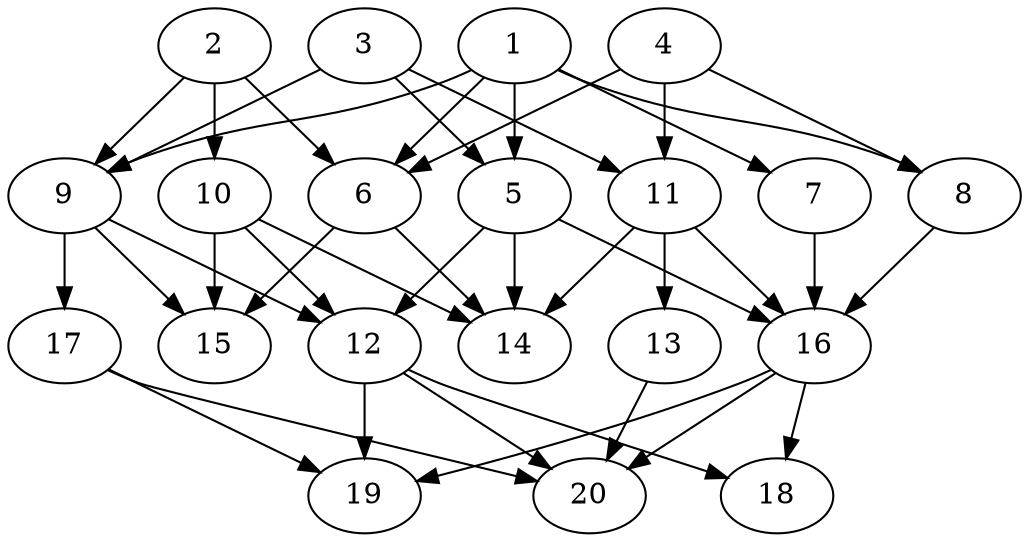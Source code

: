 // DAG automatically generated by daggen at Tue Jul 23 14:28:59 2019
// ./daggen --dot -n 20 --ccr 0.4 --fat 0.6 --regular 0.5 --density 0.7 --mindata 5242880 --maxdata 52428800 
digraph G {
  1 [size="92241920", alpha="0.04", expect_size="36896768"] 
  1 -> 5 [size ="36896768"]
  1 -> 6 [size ="36896768"]
  1 -> 7 [size ="36896768"]
  1 -> 8 [size ="36896768"]
  1 -> 9 [size ="36896768"]
  2 [size="114552320", alpha="0.18", expect_size="45820928"] 
  2 -> 6 [size ="45820928"]
  2 -> 9 [size ="45820928"]
  2 -> 10 [size ="45820928"]
  3 [size="77268480", alpha="0.08", expect_size="30907392"] 
  3 -> 5 [size ="30907392"]
  3 -> 9 [size ="30907392"]
  3 -> 11 [size ="30907392"]
  4 [size="41753600", alpha="0.16", expect_size="16701440"] 
  4 -> 6 [size ="16701440"]
  4 -> 8 [size ="16701440"]
  4 -> 11 [size ="16701440"]
  5 [size="89333760", alpha="0.16", expect_size="35733504"] 
  5 -> 12 [size ="35733504"]
  5 -> 14 [size ="35733504"]
  5 -> 16 [size ="35733504"]
  6 [size="85370880", alpha="0.05", expect_size="34148352"] 
  6 -> 14 [size ="34148352"]
  6 -> 15 [size ="34148352"]
  7 [size="119808000", alpha="0.02", expect_size="47923200"] 
  7 -> 16 [size ="47923200"]
  8 [size="105932800", alpha="0.10", expect_size="42373120"] 
  8 -> 16 [size ="42373120"]
  9 [size="87933440", alpha="0.04", expect_size="35173376"] 
  9 -> 12 [size ="35173376"]
  9 -> 15 [size ="35173376"]
  9 -> 17 [size ="35173376"]
  10 [size="121840640", alpha="0.15", expect_size="48736256"] 
  10 -> 12 [size ="48736256"]
  10 -> 14 [size ="48736256"]
  10 -> 15 [size ="48736256"]
  11 [size="20651520", alpha="0.04", expect_size="8260608"] 
  11 -> 13 [size ="8260608"]
  11 -> 14 [size ="8260608"]
  11 -> 16 [size ="8260608"]
  12 [size="46080000", alpha="0.18", expect_size="18432000"] 
  12 -> 18 [size ="18432000"]
  12 -> 19 [size ="18432000"]
  12 -> 20 [size ="18432000"]
  13 [size="31457280", alpha="0.02", expect_size="12582912"] 
  13 -> 20 [size ="12582912"]
  14 [size="79308800", alpha="0.14", expect_size="31723520"] 
  15 [size="55441920", alpha="0.04", expect_size="22176768"] 
  16 [size="34560000", alpha="0.05", expect_size="13824000"] 
  16 -> 18 [size ="13824000"]
  16 -> 19 [size ="13824000"]
  16 -> 20 [size ="13824000"]
  17 [size="61678080", alpha="0.09", expect_size="24671232"] 
  17 -> 19 [size ="24671232"]
  17 -> 20 [size ="24671232"]
  18 [size="70745600", alpha="0.17", expect_size="28298240"] 
  19 [size="13831680", alpha="0.14", expect_size="5532672"] 
  20 [size="38325760", alpha="0.07", expect_size="15330304"] 
}
